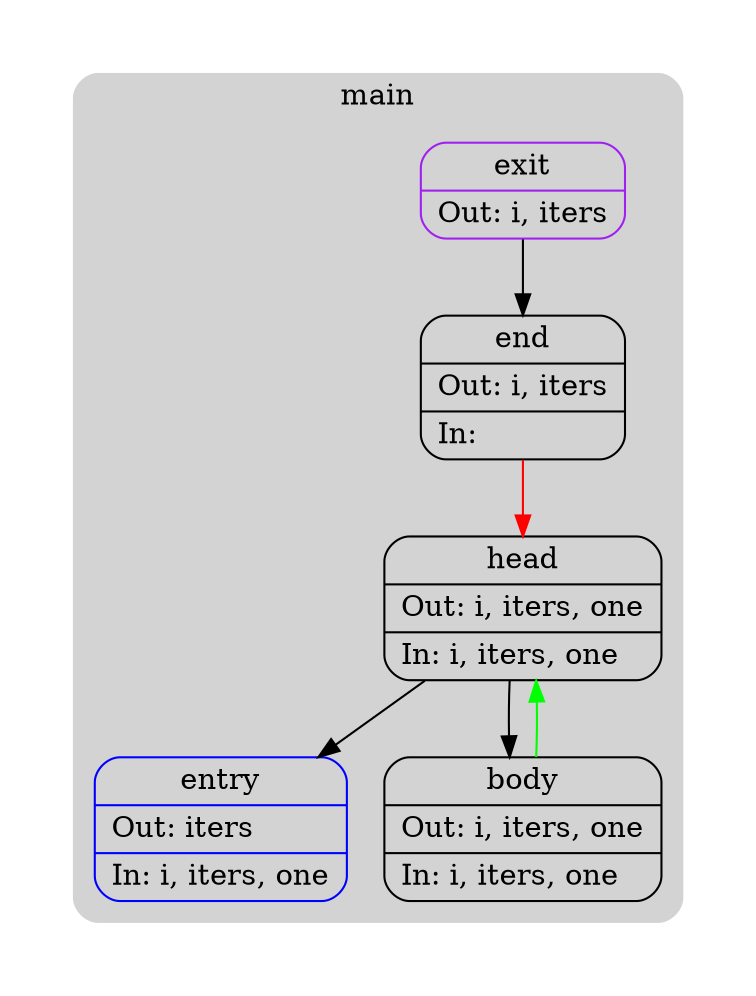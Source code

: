 digraph G {
  compound=true
  subgraph cluster_ {
    peripheries=0
    subgraph cluster_0_wrapper {
      peripheries=0
      margin=15
      subgraph cluster_0 {
        label="main"
        color=darkgray
        style=rounded
        bgcolor=lightgray
        margin=10
        cluster_0_0[label="{entry|Out: iters\l|In: i, iters, one\l}",shape=Mrecord,color=blue]
        cluster_0_1[label="{head|Out: i, iters, one\l|In: i, iters, one\l}",shape=Mrecord,color=black]
        cluster_0_2[label="{body|Out: i, iters, one\l|In: i, iters, one\l}",shape=Mrecord,color=black]
        cluster_0_3[label="{end|Out: i, iters\l|In: \l}",shape=Mrecord,color=black]
        cluster_0_exit[label="{exit|Out: i, iters\l}",shape=Mrecord,color=purple]
        cluster_0_1 -> cluster_0_0
        cluster_0_2 -> cluster_0_1 [color=green]
        cluster_0_3 -> cluster_0_1 [color=red]
        cluster_0_1 -> cluster_0_2
        cluster_0_exit -> cluster_0_3 [color=black]
      }
    }
  }
}
